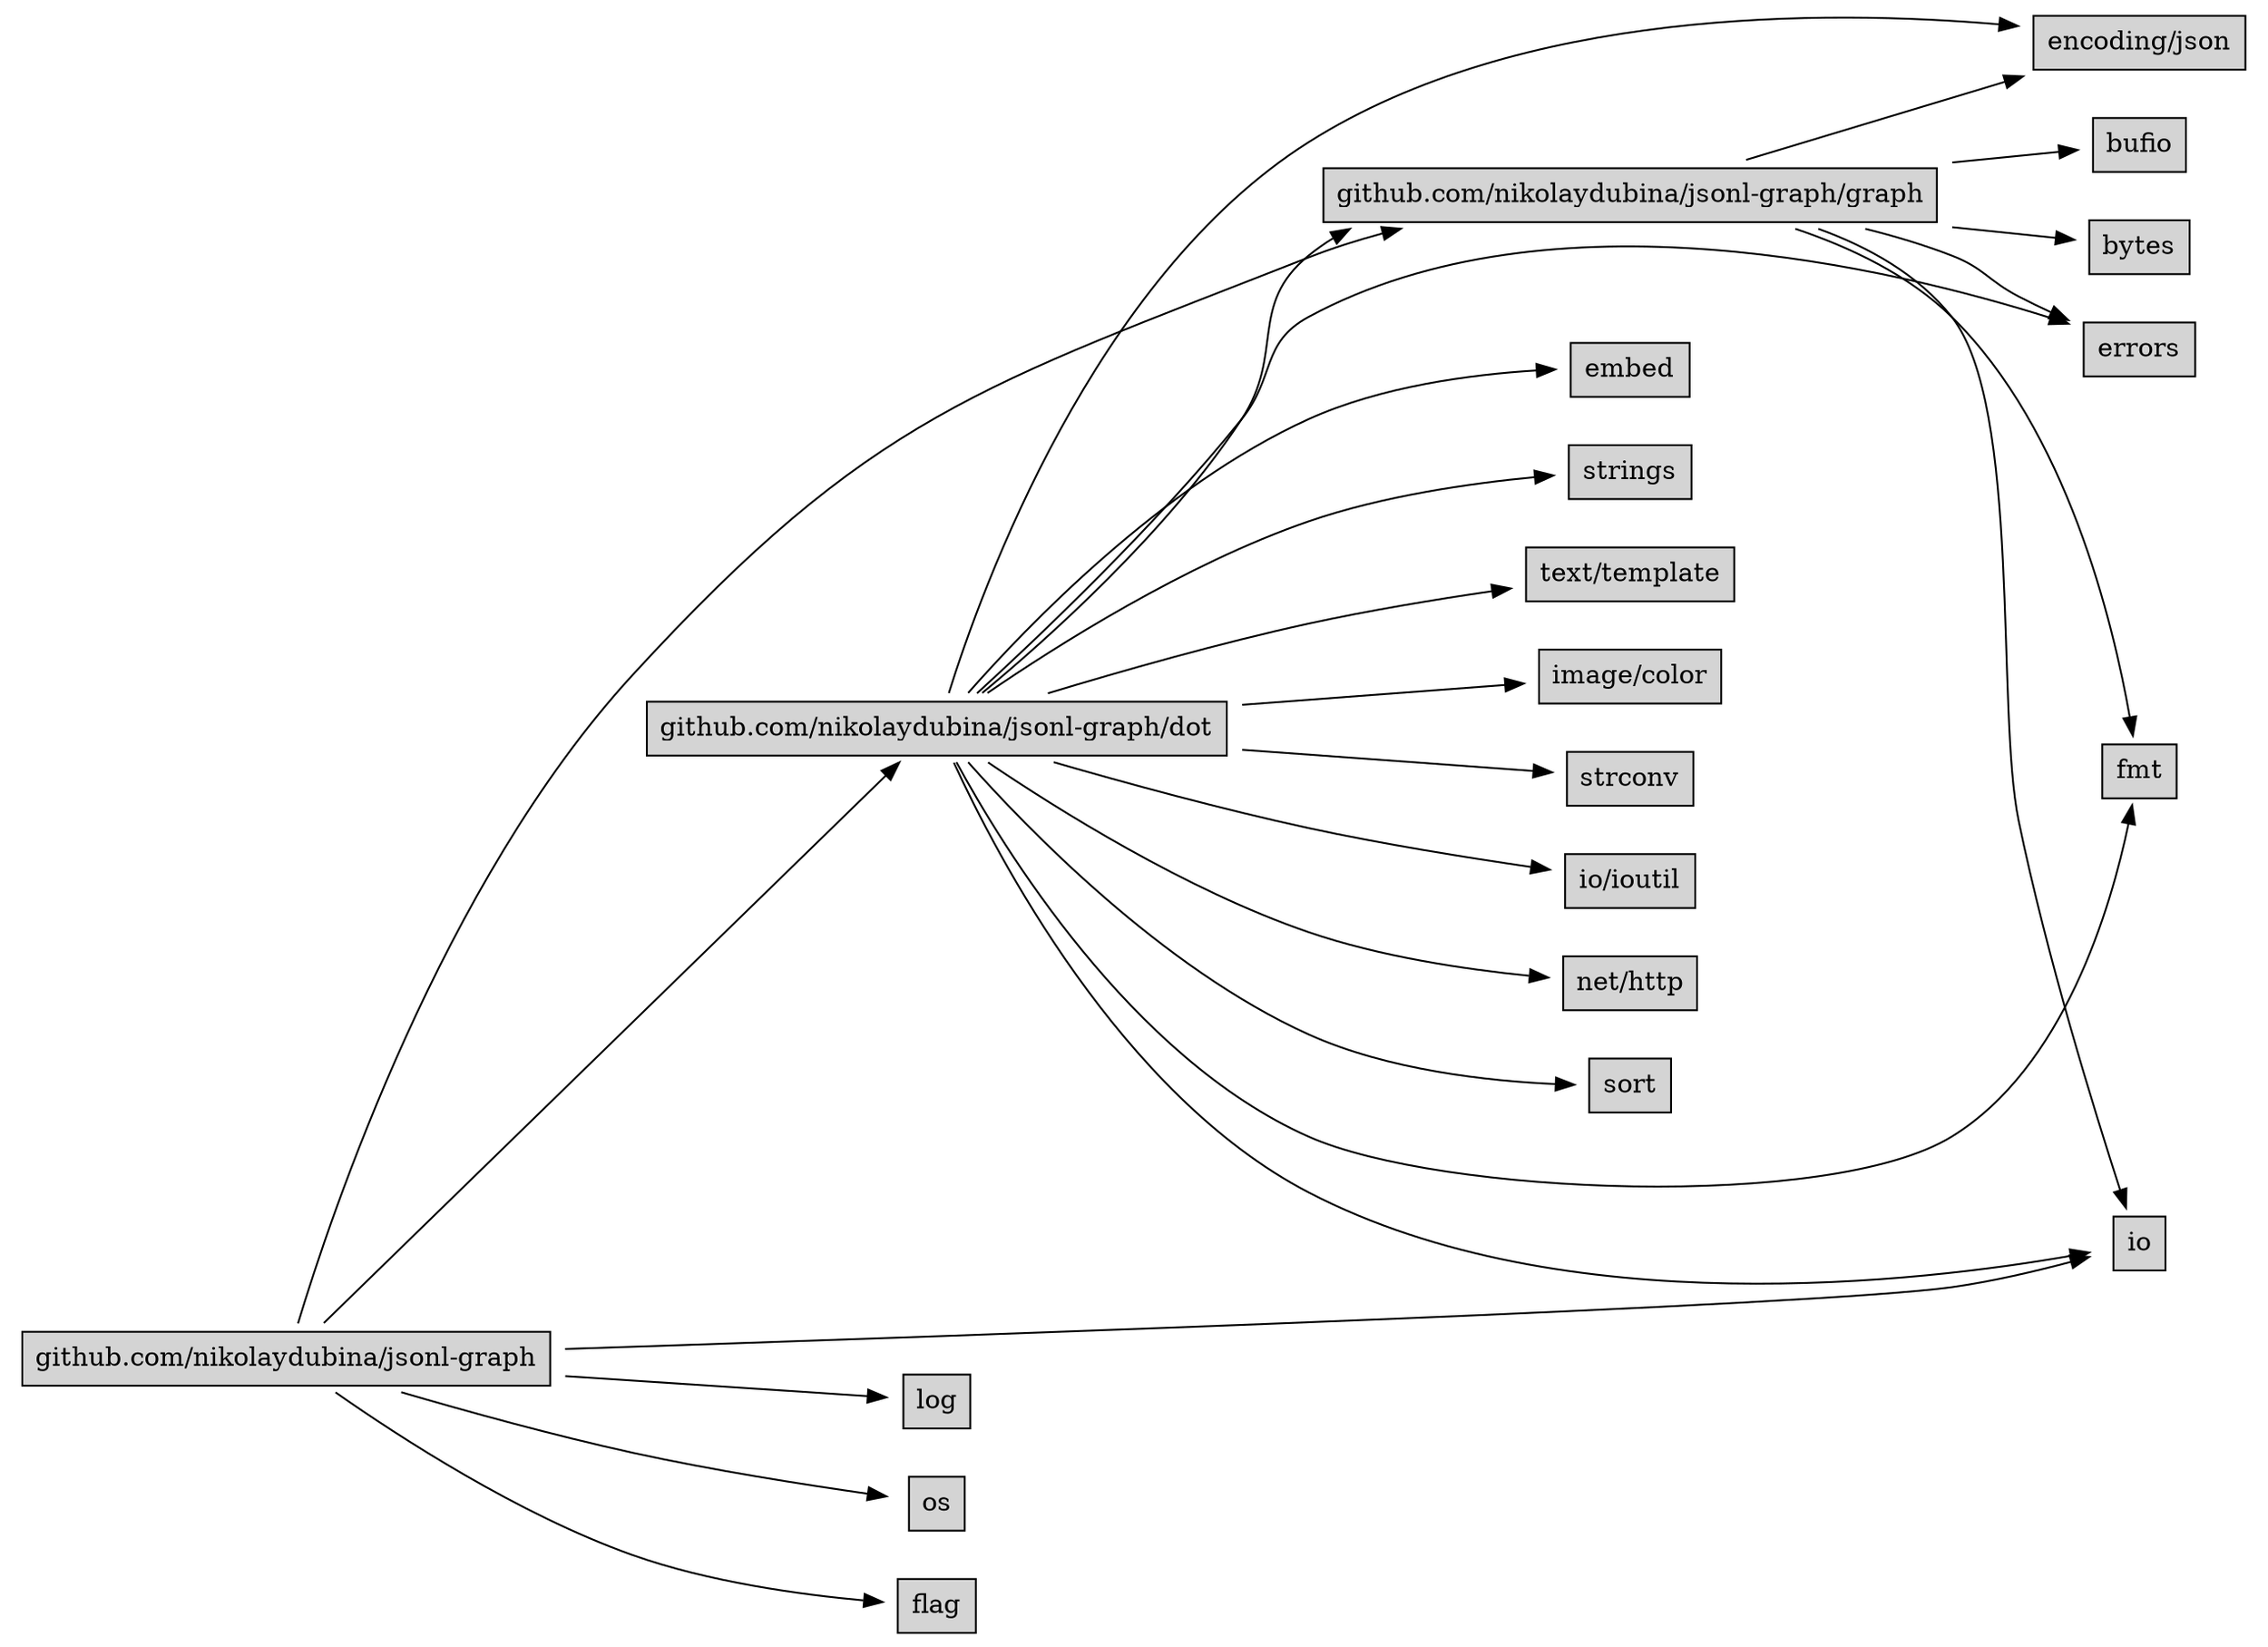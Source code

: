 digraph G {
rankdir=LR
"encoding/json"
[
shape=none
label=<<table border="0" cellspacing="0" CELLPADDING="6">

				<tr>
					<td port="port0" border="1" colspan="2" ALIGN="CENTER" bgcolor="#c8c8c8c8">encoding/json</td>
				</tr>

</table>>
]

"io/ioutil"
[
shape=none
label=<<table border="0" cellspacing="0" CELLPADDING="6">

				<tr>
					<td port="port0" border="1" colspan="2" ALIGN="CENTER" bgcolor="#c8c8c8c8">io/ioutil</td>
				</tr>

</table>>
]

"net/http"
[
shape=none
label=<<table border="0" cellspacing="0" CELLPADDING="6">

				<tr>
					<td port="port0" border="1" colspan="2" ALIGN="CENTER" bgcolor="#c8c8c8c8">net/http</td>
				</tr>

</table>>
]

"sort"
[
shape=none
label=<<table border="0" cellspacing="0" CELLPADDING="6">

				<tr>
					<td port="port0" border="1" colspan="2" ALIGN="CENTER" bgcolor="#c8c8c8c8">sort</td>
				</tr>

</table>>
]

"errors"
[
shape=none
label=<<table border="0" cellspacing="0" CELLPADDING="6">

				<tr>
					<td port="port0" border="1" colspan="2" ALIGN="CENTER" bgcolor="#c8c8c8c8">errors</td>
				</tr>

</table>>
]

"github.com/nikolaydubina/jsonl-graph/dot"
[
shape=none
label=<<table border="0" cellspacing="0" CELLPADDING="6">

				<tr>
					<td port="port0" border="1" colspan="2" ALIGN="CENTER" bgcolor="#c8c8c8c8">github.com/nikolaydubina/jsonl-graph/dot</td>
				</tr>

</table>>
]

"embed"
[
shape=none
label=<<table border="0" cellspacing="0" CELLPADDING="6">

				<tr>
					<td port="port0" border="1" colspan="2" ALIGN="CENTER" bgcolor="#c8c8c8c8">embed</td>
				</tr>

</table>>
]

"strings"
[
shape=none
label=<<table border="0" cellspacing="0" CELLPADDING="6">

				<tr>
					<td port="port0" border="1" colspan="2" ALIGN="CENTER" bgcolor="#c8c8c8c8">strings</td>
				</tr>

</table>>
]

"text/template"
[
shape=none
label=<<table border="0" cellspacing="0" CELLPADDING="6">

				<tr>
					<td port="port0" border="1" colspan="2" ALIGN="CENTER" bgcolor="#c8c8c8c8">text/template</td>
				</tr>

</table>>
]

"github.com/nikolaydubina/jsonl-graph"
[
shape=none
label=<<table border="0" cellspacing="0" CELLPADDING="6">

				<tr>
					<td port="port0" border="1" colspan="2" ALIGN="CENTER" bgcolor="#c8c8c8c8">github.com/nikolaydubina/jsonl-graph</td>
				</tr>

</table>>
]

"log"
[
shape=none
label=<<table border="0" cellspacing="0" CELLPADDING="6">

				<tr>
					<td port="port0" border="1" colspan="2" ALIGN="CENTER" bgcolor="#c8c8c8c8">log</td>
				</tr>

</table>>
]

"bufio"
[
shape=none
label=<<table border="0" cellspacing="0" CELLPADDING="6">

				<tr>
					<td port="port0" border="1" colspan="2" ALIGN="CENTER" bgcolor="#c8c8c8c8">bufio</td>
				</tr>

</table>>
]

"fmt"
[
shape=none
label=<<table border="0" cellspacing="0" CELLPADDING="6">

				<tr>
					<td port="port0" border="1" colspan="2" ALIGN="CENTER" bgcolor="#c8c8c8c8">fmt</td>
				</tr>

</table>>
]

"os"
[
shape=none
label=<<table border="0" cellspacing="0" CELLPADDING="6">

				<tr>
					<td port="port0" border="1" colspan="2" ALIGN="CENTER" bgcolor="#c8c8c8c8">os</td>
				</tr>

</table>>
]

"github.com/nikolaydubina/jsonl-graph/graph"
[
shape=none
label=<<table border="0" cellspacing="0" CELLPADDING="6">

				<tr>
					<td port="port0" border="1" colspan="2" ALIGN="CENTER" bgcolor="#c8c8c8c8">github.com/nikolaydubina/jsonl-graph/graph</td>
				</tr>

</table>>
]

"bytes"
[
shape=none
label=<<table border="0" cellspacing="0" CELLPADDING="6">

				<tr>
					<td port="port0" border="1" colspan="2" ALIGN="CENTER" bgcolor="#c8c8c8c8">bytes</td>
				</tr>

</table>>
]

"io"
[
shape=none
label=<<table border="0" cellspacing="0" CELLPADDING="6">

				<tr>
					<td port="port0" border="1" colspan="2" ALIGN="CENTER" bgcolor="#c8c8c8c8">io</td>
				</tr>

</table>>
]

"image/color"
[
shape=none
label=<<table border="0" cellspacing="0" CELLPADDING="6">

				<tr>
					<td port="port0" border="1" colspan="2" ALIGN="CENTER" bgcolor="#c8c8c8c8">image/color</td>
				</tr>

</table>>
]

"strconv"
[
shape=none
label=<<table border="0" cellspacing="0" CELLPADDING="6">

				<tr>
					<td port="port0" border="1" colspan="2" ALIGN="CENTER" bgcolor="#c8c8c8c8">strconv</td>
				</tr>

</table>>
]

"flag"
[
shape=none
label=<<table border="0" cellspacing="0" CELLPADDING="6">

				<tr>
					<td port="port0" border="1" colspan="2" ALIGN="CENTER" bgcolor="#c8c8c8c8">flag</td>
				</tr>

</table>>
]

"github.com/nikolaydubina/jsonl-graph/graph" -> "bytes"
"github.com/nikolaydubina/jsonl-graph/graph" -> "errors"
"github.com/nikolaydubina/jsonl-graph/graph" -> "fmt"
"github.com/nikolaydubina/jsonl-graph/dot" -> "fmt"
"github.com/nikolaydubina/jsonl-graph" -> "flag"
"github.com/nikolaydubina/jsonl-graph" -> "io"
"github.com/nikolaydubina/jsonl-graph/dot" -> "sort"
"github.com/nikolaydubina/jsonl-graph/dot" -> "text/template"
"github.com/nikolaydubina/jsonl-graph/graph" -> "bufio"
"github.com/nikolaydubina/jsonl-graph/dot" -> "embed"
"github.com/nikolaydubina/jsonl-graph/dot" -> "encoding/json"
"github.com/nikolaydubina/jsonl-graph/dot" -> "github.com/nikolaydubina/jsonl-graph/graph"
"github.com/nikolaydubina/jsonl-graph/dot" -> "image/color"
"github.com/nikolaydubina/jsonl-graph/dot" -> "io/ioutil"
"github.com/nikolaydubina/jsonl-graph" -> "github.com/nikolaydubina/jsonl-graph/dot"
"github.com/nikolaydubina/jsonl-graph" -> "github.com/nikolaydubina/jsonl-graph/graph"
"github.com/nikolaydubina/jsonl-graph" -> "log"
"github.com/nikolaydubina/jsonl-graph/graph" -> "io"
"github.com/nikolaydubina/jsonl-graph/dot" -> "io"
"github.com/nikolaydubina/jsonl-graph/dot" -> "strconv"
"github.com/nikolaydubina/jsonl-graph/dot" -> "strings"
"github.com/nikolaydubina/jsonl-graph/graph" -> "encoding/json"
"github.com/nikolaydubina/jsonl-graph/dot" -> "errors"
"github.com/nikolaydubina/jsonl-graph/dot" -> "net/http"
"github.com/nikolaydubina/jsonl-graph" -> "os"
}
